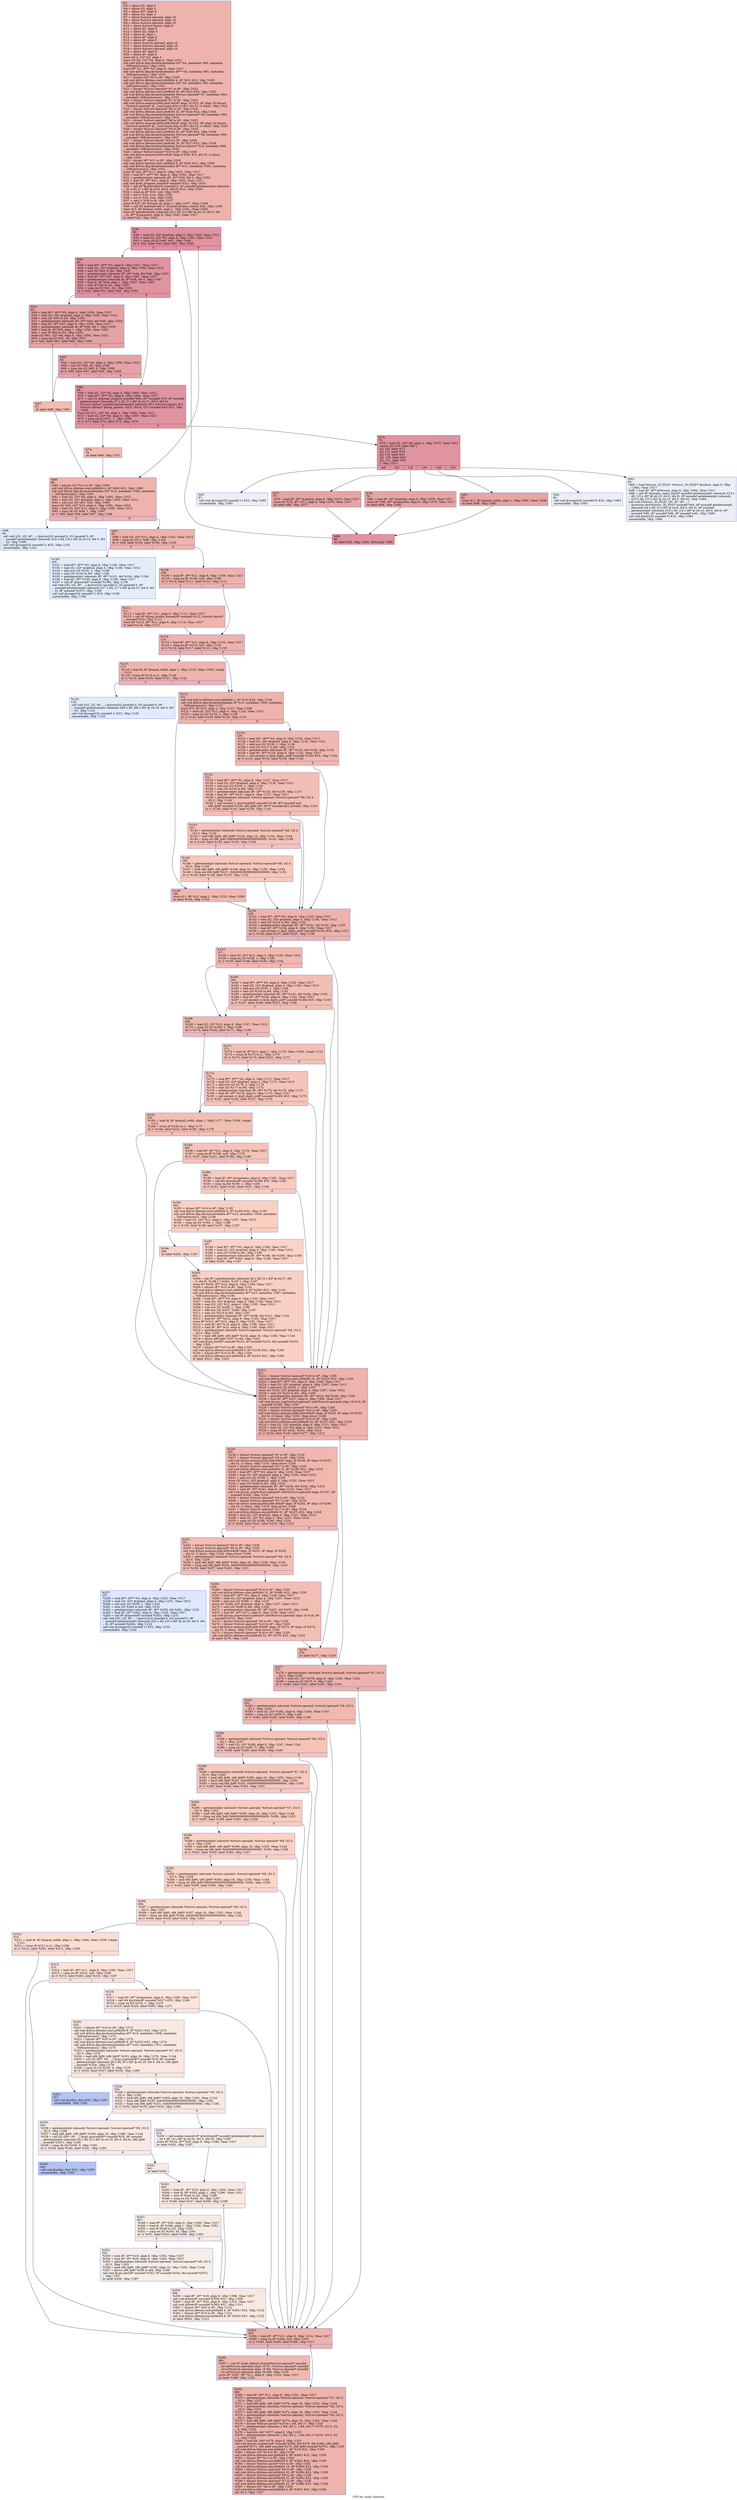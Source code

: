 digraph "CFG for 'main' function" {
	label="CFG for 'main' function";

	Node0xb36c90 [shape=record,color="#3d50c3ff", style=filled, fillcolor="#d6524470",label="{%2:\l  %3 = alloca i32, align 4\l  %4 = alloca i32, align 4\l  %5 = alloca i8**, align 8\l  %6 = alloca i32, align 4\l  %7 = alloca %struct.operand, align 16\l  %8 = alloca %struct.operand, align 16\l  %9 = alloca %struct.operand, align 16\l  %10 = alloca %struct.layout, align 8\l  %11 = alloca i8*, align 8\l  %12 = alloca i32, align 4\l  %13 = alloca i8, align 1\l  %14 = alloca i8*, align 8\l  %15 = alloca i8*, align 8\l  %16 = alloca %struct.operand, align 16\l  %17 = alloca %struct.operand, align 16\l  %18 = alloca %struct.operand, align 16\l  %19 = alloca i8*, align 8\l  %20 = alloca i8*, align 8\l  store i32 0, i32* %3, align 4\l  store i32 %0, i32* %4, align 4, !tbaa !1012\l  call void @llvm.dbg.declare(metadata i32* %4, metadata !990, metadata\l... !DIExpression()), !dbg !1016\l  store i8** %1, i8*** %5, align 8, !tbaa !1017\l  call void @llvm.dbg.declare(metadata i8*** %5, metadata !991, metadata\l... !DIExpression()), !dbg !1019\l  %21 = bitcast i32* %6 to i8*, !dbg !1020\l  call void @llvm.lifetime.start.p0i8(i64 4, i8* %21) #22, !dbg !1020\l  call void @llvm.dbg.declare(metadata i32* %6, metadata !992, metadata\l... !DIExpression()), !dbg !1021\l  %22 = bitcast %struct.operand* %7 to i8*, !dbg !1022\l  call void @llvm.lifetime.start.p0i8(i64 32, i8* %22) #22, !dbg !1022\l  call void @llvm.dbg.declare(metadata %struct.operand* %7, metadata !993,\l... metadata !DIExpression()), !dbg !1023\l  %23 = bitcast %struct.operand* %7 to i8*, !dbg !1023\l  call void @llvm.memcpy.p0i8.p0i8.i64(i8* align 16 %23, i8* align 16 bitcast\l... (%struct.operand* @__const.main.first to i8*), i64 32, i1 false), !dbg !1023\l  %24 = bitcast %struct.operand* %8 to i8*, !dbg !1024\l  call void @llvm.lifetime.start.p0i8(i64 32, i8* %24) #22, !dbg !1024\l  call void @llvm.dbg.declare(metadata %struct.operand* %8, metadata !994,\l... metadata !DIExpression()), !dbg !1025\l  %25 = bitcast %struct.operand* %8 to i8*, !dbg !1025\l  call void @llvm.memcpy.p0i8.p0i8.i64(i8* align 16 %25, i8* align 16 bitcast\l... (%struct.operand* @__const.main.step to i8*), i64 32, i1 false), !dbg !1025\l  %26 = bitcast %struct.operand* %9 to i8*, !dbg !1026\l  call void @llvm.lifetime.start.p0i8(i64 32, i8* %26) #22, !dbg !1026\l  call void @llvm.dbg.declare(metadata %struct.operand* %9, metadata !995,\l... metadata !DIExpression()), !dbg !1027\l  %27 = bitcast %struct.layout* %10 to i8*, !dbg !1028\l  call void @llvm.lifetime.start.p0i8(i64 16, i8* %27) #22, !dbg !1028\l  call void @llvm.dbg.declare(metadata %struct.layout* %10, metadata !996,\l... metadata !DIExpression()), !dbg !1029\l  %28 = bitcast %struct.layout* %10 to i8*, !dbg !1029\l  call void @llvm.memset.p0i8.i64(i8* align 8 %28, i8 0, i64 16, i1 false),\l... !dbg !1029\l  %29 = bitcast i8** %11 to i8*, !dbg !1030\l  call void @llvm.lifetime.start.p0i8(i64 8, i8* %29) #22, !dbg !1030\l  call void @llvm.dbg.declare(metadata i8** %11, metadata !1001, metadata\l... !DIExpression()), !dbg !1031\l  store i8* null, i8** %11, align 8, !dbg !1031, !tbaa !1017\l  %30 = load i8**, i8*** %5, align 8, !dbg !1032, !tbaa !1017\l  %31 = getelementptr inbounds i8*, i8** %30, i64 0, !dbg !1032\l  %32 = load i8*, i8** %31, align 8, !dbg !1032, !tbaa !1017\l  call void @set_program_name(i8* noundef %32), !dbg !1033\l  %33 = call i8* @setlocale(i32 noundef 6, i8* noundef getelementptr inbounds\l... ([1 x i8], [1 x i8]* @.str.9, i64 0, i64 0)) #22, !dbg !1034\l  %34 = icmp ne i8* %33, null, !dbg !1035\l  %35 = xor i1 %34, true, !dbg !1035\l  %36 = xor i1 %35, true, !dbg !1036\l  %37 = zext i1 %36 to i8, !dbg !1037\l  store i8 %37, i8* @locale_ok, align 1, !dbg !1037, !tbaa !1038\l  %38 = call i32 @atexit(void ()* noundef @close_stdout) #22, !dbg !1040\l  store i8 0, i8* @equal_width, align 1, !dbg !1041, !tbaa !1038\l  store i8* getelementptr inbounds ([2 x i8], [2 x i8]* @.str.10, i64 0, i64\l... 0), i8** @separator, align 8, !dbg !1042, !tbaa !1017\l  br label %39, !dbg !1043\l}"];
	Node0xb36c90 -> Node0xb36f40;
	Node0xb36f40 [shape=record,color="#b70d28ff", style=filled, fillcolor="#b70d2870",label="{%39:\l39:                                               \l  %40 = load i32, i32* @optind, align 4, !dbg !1044, !tbaa !1012\l  %41 = load i32, i32* %4, align 4, !dbg !1045, !tbaa !1012\l  %42 = icmp slt i32 %40, %41, !dbg !1046\l  br i1 %42, label %43, label %89, !dbg !1043\l|{<s0>T|<s1>F}}"];
	Node0xb36f40:s0 -> Node0xb36f90;
	Node0xb36f40:s1 -> Node0xb373f0;
	Node0xb36f90 [shape=record,color="#b70d28ff", style=filled, fillcolor="#b70d2870",label="{%43:\l43:                                               \l  %44 = load i8**, i8*** %5, align 8, !dbg !1047, !tbaa !1017\l  %45 = load i32, i32* @optind, align 4, !dbg !1050, !tbaa !1012\l  %46 = sext i32 %45 to i64, !dbg !1047\l  %47 = getelementptr inbounds i8*, i8** %44, i64 %46, !dbg !1047\l  %48 = load i8*, i8** %47, align 8, !dbg !1047, !tbaa !1017\l  %49 = getelementptr inbounds i8, i8* %48, i64 0, !dbg !1047\l  %50 = load i8, i8* %49, align 1, !dbg !1047, !tbaa !1051\l  %51 = sext i8 %50 to i32, !dbg !1047\l  %52 = icmp eq i32 %51, 45, !dbg !1052\l  br i1 %52, label %53, label %68, !dbg !1053\l|{<s0>T|<s1>F}}"];
	Node0xb36f90:s0 -> Node0xb36fe0;
	Node0xb36f90:s1 -> Node0xb370d0;
	Node0xb36fe0 [shape=record,color="#3d50c3ff", style=filled, fillcolor="#c32e3170",label="{%53:\l53:                                               \l  %54 = load i8**, i8*** %5, align 8, !dbg !1054, !tbaa !1017\l  %55 = load i32, i32* @optind, align 4, !dbg !1055, !tbaa !1012\l  %56 = sext i32 %55 to i64, !dbg !1054\l  %57 = getelementptr inbounds i8*, i8** %54, i64 %56, !dbg !1054\l  %58 = load i8*, i8** %57, align 8, !dbg !1054, !tbaa !1017\l  %59 = getelementptr inbounds i8, i8* %58, i64 1, !dbg !1054\l  %60 = load i8, i8* %59, align 1, !dbg !1054, !tbaa !1051\l  %61 = sext i8 %60 to i32, !dbg !1054\l  store i32 %61, i32* %6, align 4, !dbg !1056, !tbaa !1012\l  %62 = icmp eq i32 %61, 46, !dbg !1057\l  br i1 %62, label %67, label %63, !dbg !1058\l|{<s0>T|<s1>F}}"];
	Node0xb36fe0:s0 -> Node0xb37080;
	Node0xb36fe0:s1 -> Node0xb37030;
	Node0xb37030 [shape=record,color="#3d50c3ff", style=filled, fillcolor="#c32e3170",label="{%63:\l63:                                               \l  %64 = load i32, i32* %6, align 4, !dbg !1059, !tbaa !1012\l  %65 = sub i32 %64, 48, !dbg !1059\l  %66 = icmp ule i32 %65, 9, !dbg !1059\l  br i1 %66, label %67, label %68, !dbg !1060\l|{<s0>T|<s1>F}}"];
	Node0xb37030:s0 -> Node0xb37080;
	Node0xb37030:s1 -> Node0xb370d0;
	Node0xb37080 [shape=record,color="#3d50c3ff", style=filled, fillcolor="#e1675170",label="{%67:\l67:                                               \l  br label %89, !dbg !1061\l}"];
	Node0xb37080 -> Node0xb373f0;
	Node0xb370d0 [shape=record,color="#b70d28ff", style=filled, fillcolor="#b70d2870",label="{%68:\l68:                                               \l  %69 = load i32, i32* %4, align 4, !dbg !1063, !tbaa !1012\l  %70 = load i8**, i8*** %5, align 8, !dbg !1064, !tbaa !1017\l  %71 = call i32 @getopt_long(i32 noundef %69, i8** noundef %70, i8* noundef\l... getelementptr inbounds ([7 x i8], [7 x i8]* @.str.11, i64 0, i64 0),\l... %struct.option* noundef getelementptr inbounds ([6 x %struct.option], [6 x\l... %struct.option]* @long_options, i64 0, i64 0), i32* noundef null) #22, !dbg\l... !1065\l  store i32 %71, i32* %6, align 4, !dbg !1066, !tbaa !1012\l  %72 = load i32, i32* %6, align 4, !dbg !1067, !tbaa !1012\l  %73 = icmp eq i32 %72, -1, !dbg !1069\l  br i1 %73, label %74, label %75, !dbg !1070\l|{<s0>T|<s1>F}}"];
	Node0xb370d0:s0 -> Node0xb37120;
	Node0xb370d0:s1 -> Node0xb37170;
	Node0xb37120 [shape=record,color="#3d50c3ff", style=filled, fillcolor="#e1675170",label="{%74:\l74:                                               \l  br label %89, !dbg !1071\l}"];
	Node0xb37120 -> Node0xb373f0;
	Node0xb37170 [shape=record,color="#b70d28ff", style=filled, fillcolor="#b70d2870",label="{%75:\l75:                                               \l  %76 = load i32, i32* %6, align 4, !dbg !1072, !tbaa !1012\l  switch i32 %76, label %87 [\l    i32 102, label %77\l    i32 115, label %79\l    i32 119, label %81\l    i32 -130, label %82\l    i32 -131, label %83\l  ], !dbg !1073\l|{<s0>def|<s1>102|<s2>115|<s3>119|<s4>-130|<s5>-131}}"];
	Node0xb37170:s0 -> Node0xb37350;
	Node0xb37170:s1 -> Node0xb371c0;
	Node0xb37170:s2 -> Node0xb37210;
	Node0xb37170:s3 -> Node0xb37260;
	Node0xb37170:s4 -> Node0xb372b0;
	Node0xb37170:s5 -> Node0xb37300;
	Node0xb371c0 [shape=record,color="#3d50c3ff", style=filled, fillcolor="#c5333470",label="{%77:\l77:                                               \l  %78 = load i8*, i8** @optarg, align 8, !dbg !1074, !tbaa !1017\l  store i8* %78, i8** %11, align 8, !dbg !1076, !tbaa !1017\l  br label %88, !dbg !1077\l}"];
	Node0xb371c0 -> Node0xb373a0;
	Node0xb37210 [shape=record,color="#3d50c3ff", style=filled, fillcolor="#c5333470",label="{%79:\l79:                                               \l  %80 = load i8*, i8** @optarg, align 8, !dbg !1078, !tbaa !1017\l  store i8* %80, i8** @separator, align 8, !dbg !1079, !tbaa !1017\l  br label %88, !dbg !1080\l}"];
	Node0xb37210 -> Node0xb373a0;
	Node0xb37260 [shape=record,color="#3d50c3ff", style=filled, fillcolor="#c5333470",label="{%81:\l81:                                               \l  store i8 1, i8* @equal_width, align 1, !dbg !1081, !tbaa !1038\l  br label %88, !dbg !1082\l}"];
	Node0xb37260 -> Node0xb373a0;
	Node0xb372b0 [shape=record,color="#3d50c3ff", style=filled, fillcolor="#d1dae970",label="{%82:\l82:                                               \l  call void @usage(i32 noundef 0) #23, !dbg !1083\l  unreachable, !dbg !1083\l}"];
	Node0xb37300 [shape=record,color="#3d50c3ff", style=filled, fillcolor="#d1dae970",label="{%83:\l83:                                               \l  %84 = load %struct._IO_FILE*, %struct._IO_FILE** @stdout, align 8, !dbg\l... !1084, !tbaa !1017\l  %85 = load i8*, i8** @Version, align 8, !dbg !1084, !tbaa !1017\l  %86 = call i8* @proper_name_lite(i8* noundef getelementptr inbounds ([15 x\l... i8], [15 x i8]* @.str.13, i64 0, i64 0), i8* noundef getelementptr inbounds\l... ([15 x i8], [15 x i8]* @.str.13, i64 0, i64 0)), !dbg !1084\l  call void (%struct._IO_FILE*, i8*, i8*, i8*, ...)\l... @version_etc(%struct._IO_FILE* noundef %84, i8* noundef getelementptr\l... inbounds ([4 x i8], [4 x i8]* @.str.8, i64 0, i64 0), i8* noundef\l... getelementptr inbounds ([14 x i8], [14 x i8]* @.str.12, i64 0, i64 0), i8*\l... noundef %85, i8* noundef %86, i8* noundef null), !dbg !1084\l  call void @exit(i32 noundef 0) #24, !dbg !1084\l  unreachable, !dbg !1084\l}"];
	Node0xb37350 [shape=record,color="#3d50c3ff", style=filled, fillcolor="#d1dae970",label="{%87:\l87:                                               \l  call void @usage(i32 noundef 1) #23, !dbg !1085\l  unreachable, !dbg !1085\l}"];
	Node0xb373a0 [shape=record,color="#b70d28ff", style=filled, fillcolor="#b70d2870",label="{%88:\l88:                                               \l  br label %39, !dbg !1043, !llvm.loop !1086\l}"];
	Node0xb373a0 -> Node0xb36f40;
	Node0xb373f0 [shape=record,color="#3d50c3ff", style=filled, fillcolor="#d6524470",label="{%89:\l89:                                               \l  %90 = bitcast i32* %12 to i8*, !dbg !1090\l  call void @llvm.lifetime.start.p0i8(i64 4, i8* %90) #22, !dbg !1090\l  call void @llvm.dbg.declare(metadata i32* %12, metadata !1002, metadata\l... !DIExpression()), !dbg !1091\l  %91 = load i32, i32* %4, align 4, !dbg !1092, !tbaa !1012\l  %92 = load i32, i32* @optind, align 4, !dbg !1093, !tbaa !1012\l  %93 = sub nsw i32 %91, %92, !dbg !1094\l  store i32 %93, i32* %12, align 4, !dbg !1091, !tbaa !1012\l  %94 = load i32, i32* %12, align 4, !dbg !1095, !tbaa !1012\l  %95 = icmp slt i32 %94, 1, !dbg !1097\l  br i1 %95, label %96, label %97, !dbg !1098\l|{<s0>T|<s1>F}}"];
	Node0xb373f0:s0 -> Node0xb37440;
	Node0xb373f0:s1 -> Node0xb37490;
	Node0xb37440 [shape=record,color="#3d50c3ff", style=filled, fillcolor="#c1d4f470",label="{%96:\l96:                                               \l  call void (i32, i32, i8*, ...) @error(i32 noundef 0, i32 noundef 0, i8*\l... noundef getelementptr inbounds ([16 x i8], [16 x i8]* @.str.14, i64 0, i64\l... 0)), !dbg !1099\l  call void @usage(i32 noundef 1) #23, !dbg !1101\l  unreachable, !dbg !1101\l}"];
	Node0xb37490 [shape=record,color="#3d50c3ff", style=filled, fillcolor="#d6524470",label="{%97:\l97:                                               \l  %98 = load i32, i32* %12, align 4, !dbg !1102, !tbaa !1012\l  %99 = icmp slt i32 3, %98, !dbg !1104\l  br i1 %99, label %100, label %108, !dbg !1105\l|{<s0>T|<s1>F}}"];
	Node0xb37490:s0 -> Node0xb374e0;
	Node0xb37490:s1 -> Node0xb37530;
	Node0xb374e0 [shape=record,color="#3d50c3ff", style=filled, fillcolor="#c1d4f470",label="{%100:\l100:                                              \l  %101 = load i8**, i8*** %5, align 8, !dbg !1106, !tbaa !1017\l  %102 = load i32, i32* @optind, align 4, !dbg !1106, !tbaa !1012\l  %103 = add nsw i32 %102, 3, !dbg !1106\l  %104 = sext i32 %103 to i64, !dbg !1106\l  %105 = getelementptr inbounds i8*, i8** %101, i64 %104, !dbg !1106\l  %106 = load i8*, i8** %105, align 8, !dbg !1106, !tbaa !1017\l  %107 = call i8* @quote(i8* noundef %106), !dbg !1106\l  call void (i32, i32, i8*, ...) @error(i32 noundef 0, i32 noundef 0, i8*\l... noundef getelementptr inbounds ([17 x i8], [17 x i8]* @.str.15, i64 0, i64\l... 0), i8* noundef %107), !dbg !1106\l  call void @usage(i32 noundef 1) #23, !dbg !1108\l  unreachable, !dbg !1108\l}"];
	Node0xb37530 [shape=record,color="#3d50c3ff", style=filled, fillcolor="#d6524470",label="{%108:\l108:                                              \l  %109 = load i8*, i8** %11, align 8, !dbg !1109, !tbaa !1017\l  %110 = icmp ne i8* %109, null, !dbg !1109\l  br i1 %110, label %111, label %114, !dbg !1111\l|{<s0>T|<s1>F}}"];
	Node0xb37530:s0 -> Node0xb37580;
	Node0xb37530:s1 -> Node0xb375d0;
	Node0xb37580 [shape=record,color="#3d50c3ff", style=filled, fillcolor="#d8564670",label="{%111:\l111:                                              \l  %112 = load i8*, i8** %11, align 8, !dbg !1112, !tbaa !1017\l  %113 = call i8* @long_double_format(i8* noundef %112, %struct.layout*\l... noundef %10), !dbg !1113\l  store i8* %113, i8** %11, align 8, !dbg !1114, !tbaa !1017\l  br label %114, !dbg !1115\l}"];
	Node0xb37580 -> Node0xb375d0;
	Node0xb375d0 [shape=record,color="#3d50c3ff", style=filled, fillcolor="#d6524470",label="{%114:\l114:                                              \l  %115 = load i8*, i8** %11, align 8, !dbg !1116, !tbaa !1017\l  %116 = icmp ne i8* %115, null, !dbg !1118\l  br i1 %116, label %117, label %121, !dbg !1119\l|{<s0>T|<s1>F}}"];
	Node0xb375d0:s0 -> Node0xb37620;
	Node0xb375d0:s1 -> Node0xb376c0;
	Node0xb37620 [shape=record,color="#3d50c3ff", style=filled, fillcolor="#d8564670",label="{%117:\l117:                                              \l  %118 = load i8, i8* @equal_width, align 1, !dbg !1120, !tbaa !1038, !range\l... !1121\l  %119 = trunc i8 %118 to i1, !dbg !1120\l  br i1 %119, label %120, label %121, !dbg !1122\l|{<s0>T|<s1>F}}"];
	Node0xb37620:s0 -> Node0xb37670;
	Node0xb37620:s1 -> Node0xb376c0;
	Node0xb37670 [shape=record,color="#3d50c3ff", style=filled, fillcolor="#bbd1f870",label="{%120:\l120:                                              \l  call void (i32, i32, i8*, ...) @error(i32 noundef 0, i32 noundef 0, i8*\l... noundef getelementptr inbounds ([69 x i8], [69 x i8]* @.str.16, i64 0, i64\l... 0)), !dbg !1123\l  call void @usage(i32 noundef 1) #23, !dbg !1125\l  unreachable, !dbg !1125\l}"];
	Node0xb376c0 [shape=record,color="#3d50c3ff", style=filled, fillcolor="#d6524470",label="{%121:\l121:                                              \l  call void @llvm.lifetime.start.p0i8(i64 1, i8* %13) #22, !dbg !1126\l  call void @llvm.dbg.declare(metadata i8* %13, metadata !1003, metadata\l... !DIExpression()), !dbg !1127\l  store i8 0, i8* %13, align 1, !dbg !1127, !tbaa !1038\l  %122 = load i32, i32* %12, align 4, !dbg !1128, !tbaa !1012\l  %123 = icmp ne i32 %122, 3, !dbg !1130\l  br i1 %123, label %149, label %124, !dbg !1131\l|{<s0>T|<s1>F}}"];
	Node0xb376c0:s0 -> Node0xb37850;
	Node0xb376c0:s1 -> Node0xb37710;
	Node0xb37710 [shape=record,color="#3d50c3ff", style=filled, fillcolor="#dc5d4a70",label="{%124:\l124:                                              \l  %125 = load i8**, i8*** %5, align 8, !dbg !1132, !tbaa !1017\l  %126 = load i32, i32* @optind, align 4, !dbg !1133, !tbaa !1012\l  %127 = add nsw i32 %126, 1, !dbg !1134\l  %128 = sext i32 %127 to i64, !dbg !1132\l  %129 = getelementptr inbounds i8*, i8** %125, i64 %128, !dbg !1132\l  %130 = load i8*, i8** %129, align 8, !dbg !1132, !tbaa !1017\l  %131 = call zeroext i1 @all_digits_p(i8* noundef %130) #25, !dbg !1135\l  br i1 %131, label %132, label %150, !dbg !1136\l|{<s0>T|<s1>F}}"];
	Node0xb37710:s0 -> Node0xb37760;
	Node0xb37710:s1 -> Node0xb378a0;
	Node0xb37760 [shape=record,color="#3d50c3ff", style=filled, fillcolor="#e36c5570",label="{%132:\l132:                                              \l  %133 = load i8**, i8*** %5, align 8, !dbg !1137, !tbaa !1017\l  %134 = load i32, i32* @optind, align 4, !dbg !1138, !tbaa !1012\l  %135 = add nsw i32 %134, 1, !dbg !1139\l  %136 = sext i32 %135 to i64, !dbg !1137\l  %137 = getelementptr inbounds i8*, i8** %133, i64 %136, !dbg !1137\l  %138 = load i8*, i8** %137, align 8, !dbg !1137, !tbaa !1017\l  %139 = getelementptr inbounds %struct.operand, %struct.operand* %8, i32 0,\l... i32 0, !dbg !1140\l  %140 = call zeroext i1 @xstrtold(i8* noundef %138, i8** noundef null,\l... x86_fp80* noundef %139, x86_fp80 (i8*, i8**)* noundef @cl_strtold), !dbg !1141\l  br i1 %140, label %141, label %150, !dbg !1142\l|{<s0>T|<s1>F}}"];
	Node0xb37760:s0 -> Node0xb377b0;
	Node0xb37760:s1 -> Node0xb378a0;
	Node0xb377b0 [shape=record,color="#3d50c3ff", style=filled, fillcolor="#e8765c70",label="{%141:\l141:                                              \l  %142 = getelementptr inbounds %struct.operand, %struct.operand* %8, i32 0,\l... i32 0, !dbg !1143\l  %143 = load x86_fp80, x86_fp80* %142, align 16, !dbg !1143, !tbaa !1144\l  %144 = fcmp olt x86_fp80 0xK00000000000000000000, %143, !dbg !1148\l  br i1 %144, label %145, label %150, !dbg !1149\l|{<s0>T|<s1>F}}"];
	Node0xb377b0:s0 -> Node0xb37800;
	Node0xb377b0:s1 -> Node0xb378a0;
	Node0xb37800 [shape=record,color="#3d50c3ff", style=filled, fillcolor="#ed836670",label="{%145:\l145:                                              \l  %146 = getelementptr inbounds %struct.operand, %struct.operand* %8, i32 0,\l... i32 0, !dbg !1150\l  %147 = load x86_fp80, x86_fp80* %146, align 16, !dbg !1150, !tbaa !1144\l  %148 = fcmp ole x86_fp80 %147, 0xK4006C800000000000000, !dbg !1151\l  br i1 %148, label %149, label %150, !dbg !1152\l|{<s0>T|<s1>F}}"];
	Node0xb37800:s0 -> Node0xb37850;
	Node0xb37800:s1 -> Node0xb378a0;
	Node0xb37850 [shape=record,color="#3d50c3ff", style=filled, fillcolor="#dc5d4a70",label="{%149:\l149:                                              \l  store i8 1, i8* %13, align 1, !dbg !1153, !tbaa !1038\l  br label %150, !dbg !1154\l}"];
	Node0xb37850 -> Node0xb378a0;
	Node0xb378a0 [shape=record,color="#3d50c3ff", style=filled, fillcolor="#d6524470",label="{%150:\l150:                                              \l  %151 = load i8**, i8*** %5, align 8, !dbg !1155, !tbaa !1017\l  %152 = load i32, i32* @optind, align 4, !dbg !1156, !tbaa !1012\l  %153 = sext i32 %152 to i64, !dbg !1155\l  %154 = getelementptr inbounds i8*, i8** %151, i64 %153, !dbg !1155\l  %155 = load i8*, i8** %154, align 8, !dbg !1155, !tbaa !1017\l  %156 = call zeroext i1 @all_digits_p(i8* noundef %155) #25, !dbg !1157\l  br i1 %156, label %157, label %221, !dbg !1158\l|{<s0>T|<s1>F}}"];
	Node0xb378a0:s0 -> Node0xb378f0;
	Node0xb378a0:s1 -> Node0xb37cb0;
	Node0xb378f0 [shape=record,color="#3d50c3ff", style=filled, fillcolor="#dc5d4a70",label="{%157:\l157:                                              \l  %158 = load i32, i32* %12, align 4, !dbg !1159, !tbaa !1012\l  %159 = icmp eq i32 %158, 1, !dbg !1160\l  br i1 %159, label %168, label %160, !dbg !1161\l|{<s0>T|<s1>F}}"];
	Node0xb378f0:s0 -> Node0xb37990;
	Node0xb378f0:s1 -> Node0xb37940;
	Node0xb37940 [shape=record,color="#3d50c3ff", style=filled, fillcolor="#e36c5570",label="{%160:\l160:                                              \l  %161 = load i8**, i8*** %5, align 8, !dbg !1162, !tbaa !1017\l  %162 = load i32, i32* @optind, align 4, !dbg !1163, !tbaa !1012\l  %163 = add nsw i32 %162, 1, !dbg !1164\l  %164 = sext i32 %163 to i64, !dbg !1162\l  %165 = getelementptr inbounds i8*, i8** %161, i64 %164, !dbg !1162\l  %166 = load i8*, i8** %165, align 8, !dbg !1162, !tbaa !1017\l  %167 = call zeroext i1 @all_digits_p(i8* noundef %166) #25, !dbg !1165\l  br i1 %167, label %168, label %221, !dbg !1166\l|{<s0>T|<s1>F}}"];
	Node0xb37940:s0 -> Node0xb37990;
	Node0xb37940:s1 -> Node0xb37cb0;
	Node0xb37990 [shape=record,color="#3d50c3ff", style=filled, fillcolor="#de614d70",label="{%168:\l168:                                              \l  %169 = load i32, i32* %12, align 4, !dbg !1167, !tbaa !1012\l  %170 = icmp slt i32 %169, 3, !dbg !1168\l  br i1 %170, label %182, label %171, !dbg !1169\l|{<s0>T|<s1>F}}"];
	Node0xb37990:s0 -> Node0xb37a80;
	Node0xb37990:s1 -> Node0xb379e0;
	Node0xb379e0 [shape=record,color="#3d50c3ff", style=filled, fillcolor="#e5705870",label="{%171:\l171:                                              \l  %172 = load i8, i8* %13, align 1, !dbg !1170, !tbaa !1038, !range !1121\l  %173 = trunc i8 %172 to i1, !dbg !1170\l  br i1 %173, label %174, label %221, !dbg !1171\l|{<s0>T|<s1>F}}"];
	Node0xb379e0:s0 -> Node0xb37a30;
	Node0xb379e0:s1 -> Node0xb37cb0;
	Node0xb37a30 [shape=record,color="#3d50c3ff", style=filled, fillcolor="#e97a5f70",label="{%174:\l174:                                              \l  %175 = load i8**, i8*** %5, align 8, !dbg !1172, !tbaa !1017\l  %176 = load i32, i32* @optind, align 4, !dbg !1173, !tbaa !1012\l  %177 = add nsw i32 %176, 2, !dbg !1174\l  %178 = sext i32 %177 to i64, !dbg !1172\l  %179 = getelementptr inbounds i8*, i8** %175, i64 %178, !dbg !1172\l  %180 = load i8*, i8** %179, align 8, !dbg !1172, !tbaa !1017\l  %181 = call zeroext i1 @all_digits_p(i8* noundef %180) #25, !dbg !1175\l  br i1 %181, label %182, label %221, !dbg !1176\l|{<s0>T|<s1>F}}"];
	Node0xb37a30:s0 -> Node0xb37a80;
	Node0xb37a30:s1 -> Node0xb37cb0;
	Node0xb37a80 [shape=record,color="#3d50c3ff", style=filled, fillcolor="#e36c5570",label="{%182:\l182:                                              \l  %183 = load i8, i8* @equal_width, align 1, !dbg !1177, !tbaa !1038, !range\l... !1121\l  %184 = trunc i8 %183 to i1, !dbg !1177\l  br i1 %184, label %221, label %185, !dbg !1178\l|{<s0>T|<s1>F}}"];
	Node0xb37a80:s0 -> Node0xb37cb0;
	Node0xb37a80:s1 -> Node0xb37ad0;
	Node0xb37ad0 [shape=record,color="#3d50c3ff", style=filled, fillcolor="#e8765c70",label="{%185:\l185:                                              \l  %186 = load i8*, i8** %11, align 8, !dbg !1179, !tbaa !1017\l  %187 = icmp ne i8* %186, null, !dbg !1179\l  br i1 %187, label %221, label %188, !dbg !1180\l|{<s0>T|<s1>F}}"];
	Node0xb37ad0:s0 -> Node0xb37cb0;
	Node0xb37ad0:s1 -> Node0xb37b20;
	Node0xb37b20 [shape=record,color="#3d50c3ff", style=filled, fillcolor="#ef886b70",label="{%188:\l188:                                              \l  %189 = load i8*, i8** @separator, align 8, !dbg !1181, !tbaa !1017\l  %190 = call i64 @strlen(i8* noundef %189) #25, !dbg !1182\l  %191 = icmp eq i64 %190, 1, !dbg !1183\l  br i1 %191, label %192, label %221, !dbg !1184\l|{<s0>T|<s1>F}}"];
	Node0xb37b20:s0 -> Node0xb37b70;
	Node0xb37b20:s1 -> Node0xb37cb0;
	Node0xb37b70 [shape=record,color="#3d50c3ff", style=filled, fillcolor="#f3947570",label="{%192:\l192:                                              \l  %193 = bitcast i8** %14 to i8*, !dbg !1185\l  call void @llvm.lifetime.start.p0i8(i64 8, i8* %193) #22, !dbg !1185\l  call void @llvm.dbg.declare(metadata i8** %14, metadata !1004, metadata\l... !DIExpression()), !dbg !1186\l  %194 = load i32, i32* %12, align 4, !dbg !1187, !tbaa !1012\l  %195 = icmp eq i32 %194, 1, !dbg !1188\l  br i1 %195, label %196, label %197, !dbg !1187\l|{<s0>T|<s1>F}}"];
	Node0xb37b70:s0 -> Node0xb37bc0;
	Node0xb37b70:s1 -> Node0xb37c10;
	Node0xb37bc0 [shape=record,color="#3d50c3ff", style=filled, fillcolor="#f59c7d70",label="{%196:\l196:                                              \l  br label %203, !dbg !1187\l}"];
	Node0xb37bc0 -> Node0xb37c60;
	Node0xb37c10 [shape=record,color="#3d50c3ff", style=filled, fillcolor="#f59c7d70",label="{%197:\l197:                                              \l  %198 = load i8**, i8*** %5, align 8, !dbg !1189, !tbaa !1017\l  %199 = load i32, i32* @optind, align 4, !dbg !1190, !tbaa !1012\l  %200 = sext i32 %199 to i64, !dbg !1189\l  %201 = getelementptr inbounds i8*, i8** %198, i64 %200, !dbg !1189\l  %202 = load i8*, i8** %201, align 8, !dbg !1189, !tbaa !1017\l  br label %203, !dbg !1187\l}"];
	Node0xb37c10 -> Node0xb37c60;
	Node0xb37c60 [shape=record,color="#3d50c3ff", style=filled, fillcolor="#f3947570",label="{%203:\l203:                                              \l  %204 = phi i8* [ getelementptr inbounds ([2 x i8], [2 x i8]* @.str.17, i64\l... 0, i64 0), %196 ], [ %202, %197 ], !dbg !1187\l  store i8* %204, i8** %14, align 8, !dbg !1186, !tbaa !1017\l  %205 = bitcast i8** %15 to i8*, !dbg !1191\l  call void @llvm.lifetime.start.p0i8(i64 8, i8* %205) #22, !dbg !1191\l  call void @llvm.dbg.declare(metadata i8** %15, metadata !1007, metadata\l... !DIExpression()), !dbg !1192\l  %206 = load i8**, i8*** %5, align 8, !dbg !1193, !tbaa !1017\l  %207 = load i32, i32* @optind, align 4, !dbg !1194, !tbaa !1012\l  %208 = load i32, i32* %12, align 4, !dbg !1195, !tbaa !1012\l  %209 = sub nsw i32 %208, 1, !dbg !1196\l  %210 = add nsw i32 %207, %209, !dbg !1197\l  %211 = sext i32 %210 to i64, !dbg !1193\l  %212 = getelementptr inbounds i8*, i8** %206, i64 %211, !dbg !1193\l  %213 = load i8*, i8** %212, align 8, !dbg !1193, !tbaa !1017\l  store i8* %213, i8** %15, align 8, !dbg !1192, !tbaa !1017\l  %214 = load i8*, i8** %14, align 8, !dbg !1198, !tbaa !1017\l  %215 = load i8*, i8** %15, align 8, !dbg !1199, !tbaa !1017\l  %216 = getelementptr inbounds %struct.operand, %struct.operand* %8, i32 0,\l... i32 0, !dbg !1200\l  %217 = load x86_fp80, x86_fp80* %216, align 16, !dbg !1200, !tbaa !1144\l  %218 = fptoui x86_fp80 %217 to i64, !dbg !1201\l  call void @seq_fast(i8* noundef %214, i8* noundef %215, i64 noundef %218),\l... !dbg !1202\l  %219 = bitcast i8** %15 to i8*, !dbg !1203\l  call void @llvm.lifetime.end.p0i8(i64 8, i8* %219) #22, !dbg !1203\l  %220 = bitcast i8** %14 to i8*, !dbg !1203\l  call void @llvm.lifetime.end.p0i8(i64 8, i8* %220) #22, !dbg !1203\l  br label %221, !dbg !1204\l}"];
	Node0xb37c60 -> Node0xb37cb0;
	Node0xb37cb0 [shape=record,color="#3d50c3ff", style=filled, fillcolor="#d6524470",label="{%221:\l221:                                              \l  %222 = bitcast %struct.operand* %16 to i8*, !dbg !1205\l  call void @llvm.lifetime.start.p0i8(i64 32, i8* %222) #22, !dbg !1205\l  %223 = load i8**, i8*** %5, align 8, !dbg !1206, !tbaa !1017\l  %224 = load i32, i32* @optind, align 4, !dbg !1207, !tbaa !1012\l  %225 = add nsw i32 %224, 1, !dbg !1207\l  store i32 %225, i32* @optind, align 4, !dbg !1207, !tbaa !1012\l  %226 = sext i32 %224 to i64, !dbg !1206\l  %227 = getelementptr inbounds i8*, i8** %223, i64 %226, !dbg !1206\l  %228 = load i8*, i8** %227, align 8, !dbg !1206, !tbaa !1017\l  call void @scan_arg(%struct.operand* sret(%struct.operand) align 16 %16, i8*\l... noundef %228), !dbg !1205\l  %229 = bitcast %struct.operand* %9 to i8*, !dbg !1205\l  %230 = bitcast %struct.operand* %16 to i8*, !dbg !1205\l  call void @llvm.memcpy.p0i8.p0i8.i64(i8* align 16 %229, i8* align 16 %230,\l... i64 32, i1 false), !dbg !1205, !tbaa.struct !1208\l  %231 = bitcast %struct.operand* %16 to i8*, !dbg !1205\l  call void @llvm.lifetime.end.p0i8(i64 32, i8* %231) #22, !dbg !1205\l  %232 = load i32, i32* @optind, align 4, !dbg !1211, !tbaa !1012\l  %233 = load i32, i32* %4, align 4, !dbg !1213, !tbaa !1012\l  %234 = icmp slt i32 %232, %233, !dbg !1214\l  br i1 %234, label %235, label %277, !dbg !1215\l|{<s0>T|<s1>F}}"];
	Node0xb37cb0:s0 -> Node0xb37d00;
	Node0xb37cb0:s1 -> Node0xb37e90;
	Node0xb37d00 [shape=record,color="#3d50c3ff", style=filled, fillcolor="#dc5d4a70",label="{%235:\l235:                                              \l  %236 = bitcast %struct.operand* %7 to i8*, !dbg !1216\l  %237 = bitcast %struct.operand* %9 to i8*, !dbg !1216\l  call void @llvm.memcpy.p0i8.p0i8.i64(i8* align 16 %236, i8* align 16 %237,\l... i64 32, i1 false), !dbg !1216, !tbaa.struct !1208\l  %238 = bitcast %struct.operand* %17 to i8*, !dbg !1218\l  call void @llvm.lifetime.start.p0i8(i64 32, i8* %238) #22, !dbg !1218\l  %239 = load i8**, i8*** %5, align 8, !dbg !1219, !tbaa !1017\l  %240 = load i32, i32* @optind, align 4, !dbg !1220, !tbaa !1012\l  %241 = add nsw i32 %240, 1, !dbg !1220\l  store i32 %241, i32* @optind, align 4, !dbg !1220, !tbaa !1012\l  %242 = sext i32 %240 to i64, !dbg !1219\l  %243 = getelementptr inbounds i8*, i8** %239, i64 %242, !dbg !1219\l  %244 = load i8*, i8** %243, align 8, !dbg !1219, !tbaa !1017\l  call void @scan_arg(%struct.operand* sret(%struct.operand) align 16 %17, i8*\l... noundef %244), !dbg !1218\l  %245 = bitcast %struct.operand* %9 to i8*, !dbg !1218\l  %246 = bitcast %struct.operand* %17 to i8*, !dbg !1218\l  call void @llvm.memcpy.p0i8.p0i8.i64(i8* align 16 %245, i8* align 16 %246,\l... i64 32, i1 false), !dbg !1218, !tbaa.struct !1208\l  %247 = bitcast %struct.operand* %17 to i8*, !dbg !1218\l  call void @llvm.lifetime.end.p0i8(i64 32, i8* %247) #22, !dbg !1218\l  %248 = load i32, i32* @optind, align 4, !dbg !1221, !tbaa !1012\l  %249 = load i32, i32* %4, align 4, !dbg !1223, !tbaa !1012\l  %250 = icmp slt i32 %248, %249, !dbg !1224\l  br i1 %250, label %251, label %276, !dbg !1225\l|{<s0>T|<s1>F}}"];
	Node0xb37d00:s0 -> Node0xb37d50;
	Node0xb37d00:s1 -> Node0xb37e40;
	Node0xb37d50 [shape=record,color="#3d50c3ff", style=filled, fillcolor="#e36c5570",label="{%251:\l251:                                              \l  %252 = bitcast %struct.operand* %8 to i8*, !dbg !1226\l  %253 = bitcast %struct.operand* %9 to i8*, !dbg !1226\l  call void @llvm.memcpy.p0i8.p0i8.i64(i8* align 16 %252, i8* align 16 %253,\l... i64 32, i1 false), !dbg !1226, !tbaa.struct !1208\l  %254 = getelementptr inbounds %struct.operand, %struct.operand* %8, i32 0,\l... i32 0, !dbg !1228\l  %255 = load x86_fp80, x86_fp80* %254, align 16, !dbg !1228, !tbaa !1144\l  %256 = fcmp oeq x86_fp80 %255, 0xK00000000000000000000, !dbg !1230\l  br i1 %256, label %257, label %265, !dbg !1231\l|{<s0>T|<s1>F}}"];
	Node0xb37d50:s0 -> Node0xb37da0;
	Node0xb37d50:s1 -> Node0xb37df0;
	Node0xb37da0 [shape=record,color="#3d50c3ff", style=filled, fillcolor="#b2ccfb70",label="{%257:\l257:                                              \l  %258 = load i8**, i8*** %5, align 8, !dbg !1232, !tbaa !1017\l  %259 = load i32, i32* @optind, align 4, !dbg !1232, !tbaa !1012\l  %260 = sub nsw i32 %259, 1, !dbg !1232\l  %261 = sext i32 %260 to i64, !dbg !1232\l  %262 = getelementptr inbounds i8*, i8** %258, i64 %261, !dbg !1232\l  %263 = load i8*, i8** %262, align 8, !dbg !1232, !tbaa !1017\l  %264 = call i8* @quote(i8* noundef %263), !dbg !1232\l  call void (i32, i32, i8*, ...) @error(i32 noundef 0, i32 noundef 0, i8*\l... noundef getelementptr inbounds ([33 x i8], [33 x i8]* @.str.18, i64 0, i64\l... 0), i8* noundef %264), !dbg !1232\l  call void @usage(i32 noundef 1) #23, !dbg !1234\l  unreachable, !dbg !1234\l}"];
	Node0xb37df0 [shape=record,color="#3d50c3ff", style=filled, fillcolor="#e36c5570",label="{%265:\l265:                                              \l  %266 = bitcast %struct.operand* %18 to i8*, !dbg !1235\l  call void @llvm.lifetime.start.p0i8(i64 32, i8* %266) #22, !dbg !1235\l  %267 = load i8**, i8*** %5, align 8, !dbg !1236, !tbaa !1017\l  %268 = load i32, i32* @optind, align 4, !dbg !1237, !tbaa !1012\l  %269 = add nsw i32 %268, 1, !dbg !1237\l  store i32 %269, i32* @optind, align 4, !dbg !1237, !tbaa !1012\l  %270 = sext i32 %268 to i64, !dbg !1236\l  %271 = getelementptr inbounds i8*, i8** %267, i64 %270, !dbg !1236\l  %272 = load i8*, i8** %271, align 8, !dbg !1236, !tbaa !1017\l  call void @scan_arg(%struct.operand* sret(%struct.operand) align 16 %18, i8*\l... noundef %272), !dbg !1235\l  %273 = bitcast %struct.operand* %9 to i8*, !dbg !1235\l  %274 = bitcast %struct.operand* %18 to i8*, !dbg !1235\l  call void @llvm.memcpy.p0i8.p0i8.i64(i8* align 16 %273, i8* align 16 %274,\l... i64 32, i1 false), !dbg !1235, !tbaa.struct !1208\l  %275 = bitcast %struct.operand* %18 to i8*, !dbg !1235\l  call void @llvm.lifetime.end.p0i8(i64 32, i8* %275) #22, !dbg !1235\l  br label %276, !dbg !1238\l}"];
	Node0xb37df0 -> Node0xb37e40;
	Node0xb37e40 [shape=record,color="#3d50c3ff", style=filled, fillcolor="#dc5d4a70",label="{%276:\l276:                                              \l  br label %277, !dbg !1239\l}"];
	Node0xb37e40 -> Node0xb37e90;
	Node0xb37e90 [shape=record,color="#3d50c3ff", style=filled, fillcolor="#d6524470",label="{%277:\l277:                                              \l  %278 = getelementptr inbounds %struct.operand, %struct.operand* %7, i32 0,\l... i32 2, !dbg !1240\l  %279 = load i32, i32* %278, align 8, !dbg !1240, !tbaa !1241\l  %280 = icmp eq i32 %279, 0, !dbg !1242\l  br i1 %280, label %281, label %363, !dbg !1243\l|{<s0>T|<s1>F}}"];
	Node0xb37e90:s0 -> Node0xb37ee0;
	Node0xb37e90:s1 -> Node0xb38570;
	Node0xb37ee0 [shape=record,color="#3d50c3ff", style=filled, fillcolor="#de614d70",label="{%281:\l281:                                              \l  %282 = getelementptr inbounds %struct.operand, %struct.operand* %8, i32 0,\l... i32 2, !dbg !1244\l  %283 = load i32, i32* %282, align 8, !dbg !1244, !tbaa !1241\l  %284 = icmp eq i32 %283, 0, !dbg !1245\l  br i1 %284, label %285, label %363, !dbg !1246\l|{<s0>T|<s1>F}}"];
	Node0xb37ee0:s0 -> Node0xb37f30;
	Node0xb37ee0:s1 -> Node0xb38570;
	Node0xb37f30 [shape=record,color="#3d50c3ff", style=filled, fillcolor="#e8765c70",label="{%285:\l285:                                              \l  %286 = getelementptr inbounds %struct.operand, %struct.operand* %9, i32 0,\l... i32 2, !dbg !1247\l  %287 = load i32, i32* %286, align 8, !dbg !1247, !tbaa !1241\l  %288 = icmp eq i32 %287, 0, !dbg !1248\l  br i1 %288, label %289, label %363, !dbg !1249\l|{<s0>T|<s1>F}}"];
	Node0xb37f30:s0 -> Node0xb37f80;
	Node0xb37f30:s1 -> Node0xb38570;
	Node0xb37f80 [shape=record,color="#3d50c3ff", style=filled, fillcolor="#ed836670",label="{%289:\l289:                                              \l  %290 = getelementptr inbounds %struct.operand, %struct.operand* %7, i32 0,\l... i32 0, !dbg !1250\l  %291 = load x86_fp80, x86_fp80* %290, align 16, !dbg !1250, !tbaa !1144\l  %292 = fmul x86_fp80 %291, 0xK00000000000000000000, !dbg !1250\l  %293 = fcmp oeq x86_fp80 %292, 0xK00000000000000000000, !dbg !1250\l  br i1 %293, label %294, label %363, !dbg !1251\l|{<s0>T|<s1>F}}"];
	Node0xb37f80:s0 -> Node0xb37fd0;
	Node0xb37f80:s1 -> Node0xb38570;
	Node0xb37fd0 [shape=record,color="#3d50c3ff", style=filled, fillcolor="#f08b6e70",label="{%294:\l294:                                              \l  %295 = getelementptr inbounds %struct.operand, %struct.operand* %7, i32 0,\l... i32 0, !dbg !1252\l  %296 = load x86_fp80, x86_fp80* %295, align 16, !dbg !1252, !tbaa !1144\l  %297 = fcmp ole x86_fp80 0xK00000000000000000000, %296, !dbg !1253\l  br i1 %297, label %298, label %363, !dbg !1254\l|{<s0>T|<s1>F}}"];
	Node0xb37fd0:s0 -> Node0xb38020;
	Node0xb37fd0:s1 -> Node0xb38570;
	Node0xb38020 [shape=record,color="#3d50c3ff", style=filled, fillcolor="#f4987a70",label="{%298:\l298:                                              \l  %299 = getelementptr inbounds %struct.operand, %struct.operand* %9, i32 0,\l... i32 0, !dbg !1255\l  %300 = load x86_fp80, x86_fp80* %299, align 16, !dbg !1255, !tbaa !1144\l  %301 = fcmp ole x86_fp80 0xK00000000000000000000, %300, !dbg !1256\l  br i1 %301, label %302, label %363, !dbg !1257\l|{<s0>T|<s1>F}}"];
	Node0xb38020:s0 -> Node0xb38070;
	Node0xb38020:s1 -> Node0xb38570;
	Node0xb38070 [shape=record,color="#3d50c3ff", style=filled, fillcolor="#f5a08170",label="{%302:\l302:                                              \l  %303 = getelementptr inbounds %struct.operand, %struct.operand* %8, i32 0,\l... i32 0, !dbg !1258\l  %304 = load x86_fp80, x86_fp80* %303, align 16, !dbg !1258, !tbaa !1144\l  %305 = fcmp olt x86_fp80 0xK00000000000000000000, %304, !dbg !1259\l  br i1 %305, label %306, label %363, !dbg !1260\l|{<s0>T|<s1>F}}"];
	Node0xb38070:s0 -> Node0xb380c0;
	Node0xb38070:s1 -> Node0xb38570;
	Node0xb380c0 [shape=record,color="#3d50c3ff", style=filled, fillcolor="#f7ac8e70",label="{%306:\l306:                                              \l  %307 = getelementptr inbounds %struct.operand, %struct.operand* %8, i32 0,\l... i32 0, !dbg !1261\l  %308 = load x86_fp80, x86_fp80* %307, align 16, !dbg !1261, !tbaa !1144\l  %309 = fcmp ole x86_fp80 %308, 0xK4006C800000000000000, !dbg !1262\l  br i1 %309, label %310, label %363, !dbg !1263\l|{<s0>T|<s1>F}}"];
	Node0xb380c0:s0 -> Node0xb38110;
	Node0xb380c0:s1 -> Node0xb38570;
	Node0xb38110 [shape=record,color="#3d50c3ff", style=filled, fillcolor="#f7b39670",label="{%310:\l310:                                              \l  %311 = load i8, i8* @equal_width, align 1, !dbg !1264, !tbaa !1038, !range\l... !1121\l  %312 = trunc i8 %311 to i1, !dbg !1264\l  br i1 %312, label %363, label %313, !dbg !1265\l|{<s0>T|<s1>F}}"];
	Node0xb38110:s0 -> Node0xb38570;
	Node0xb38110:s1 -> Node0xb38160;
	Node0xb38160 [shape=record,color="#3d50c3ff", style=filled, fillcolor="#f7bca170",label="{%313:\l313:                                              \l  %314 = load i8*, i8** %11, align 8, !dbg !1266, !tbaa !1017\l  %315 = icmp ne i8* %314, null, !dbg !1266\l  br i1 %315, label %363, label %316, !dbg !1267\l|{<s0>T|<s1>F}}"];
	Node0xb38160:s0 -> Node0xb38570;
	Node0xb38160:s1 -> Node0xb381b0;
	Node0xb381b0 [shape=record,color="#3d50c3ff", style=filled, fillcolor="#f4c5ad70",label="{%316:\l316:                                              \l  %317 = load i8*, i8** @separator, align 8, !dbg !1268, !tbaa !1017\l  %318 = call i64 @strlen(i8* noundef %317) #25, !dbg !1269\l  %319 = icmp eq i64 %318, 1, !dbg !1270\l  br i1 %319, label %320, label %363, !dbg !1271\l|{<s0>T|<s1>F}}"];
	Node0xb381b0:s0 -> Node0xb38200;
	Node0xb381b0:s1 -> Node0xb38570;
	Node0xb38200 [shape=record,color="#3d50c3ff", style=filled, fillcolor="#f1ccb870",label="{%320:\l320:                                              \l  %321 = bitcast i8** %19 to i8*, !dbg !1272\l  call void @llvm.lifetime.start.p0i8(i64 8, i8* %321) #22, !dbg !1272\l  call void @llvm.dbg.declare(metadata i8** %19, metadata !1008, metadata\l... !DIExpression()), !dbg !1273\l  %322 = bitcast i8** %20 to i8*, !dbg !1274\l  call void @llvm.lifetime.start.p0i8(i64 8, i8* %322) #22, !dbg !1274\l  call void @llvm.dbg.declare(metadata i8** %20, metadata !1011, metadata\l... !DIExpression()), !dbg !1275\l  %323 = getelementptr inbounds %struct.operand, %struct.operand* %7, i32 0,\l... i32 0, !dbg !1276\l  %324 = load x86_fp80, x86_fp80* %323, align 16, !dbg !1276, !tbaa !1144\l  %325 = call i32 (i8**, i8*, ...) @rpl_asprintf(i8** noundef %19, i8* noundef\l... getelementptr inbounds ([6 x i8], [6 x i8]* @.str.19, i64 0, i64 0), x86_fp80\l... noundef %324), !dbg !1278\l  %326 = icmp slt i32 %325, 0, !dbg !1279\l  br i1 %326, label %327, label %328, !dbg !1280\l|{<s0>T|<s1>F}}"];
	Node0xb38200:s0 -> Node0xb38250;
	Node0xb38200:s1 -> Node0xb382a0;
	Node0xb38250 [shape=record,color="#3d50c3ff", style=filled, fillcolor="#5977e370",label="{%327:\l327:                                              \l  call void @xalloc_die() #23, !dbg !1281\l  unreachable, !dbg !1281\l}"];
	Node0xb382a0 [shape=record,color="#3d50c3ff", style=filled, fillcolor="#f1ccb870",label="{%328:\l328:                                              \l  %329 = getelementptr inbounds %struct.operand, %struct.operand* %9, i32 0,\l... i32 0, !dbg !1282\l  %330 = load x86_fp80, x86_fp80* %329, align 16, !dbg !1282, !tbaa !1144\l  %331 = fmul x86_fp80 %330, 0xK00000000000000000000, !dbg !1282\l  %332 = fcmp oeq x86_fp80 %331, 0xK00000000000000000000, !dbg !1282\l  br i1 %332, label %335, label %333, !dbg !1284\l|{<s0>T|<s1>F}}"];
	Node0xb382a0:s0 -> Node0xb38340;
	Node0xb382a0:s1 -> Node0xb382f0;
	Node0xb382f0 [shape=record,color="#3d50c3ff", style=filled, fillcolor="#ecd3c570",label="{%333:\l333:                                              \l  %334 = call noalias nonnull i8* @xstrdup(i8* noundef getelementptr inbounds\l... ([4 x i8], [4 x i8]* @.str.20, i64 0, i64 0)), !dbg !1285\l  store i8* %334, i8** %20, align 8, !dbg !1286, !tbaa !1017\l  br label %342, !dbg !1287\l}"];
	Node0xb382f0 -> Node0xb38430;
	Node0xb38340 [shape=record,color="#3d50c3ff", style=filled, fillcolor="#efcebd70",label="{%335:\l335:                                              \l  %336 = getelementptr inbounds %struct.operand, %struct.operand* %9, i32 0,\l... i32 0, !dbg !1288\l  %337 = load x86_fp80, x86_fp80* %336, align 16, !dbg !1288, !tbaa !1144\l  %338 = call i32 (i8**, i8*, ...) @rpl_asprintf(i8** noundef %20, i8* noundef\l... getelementptr inbounds ([6 x i8], [6 x i8]* @.str.19, i64 0, i64 0), x86_fp80\l... noundef %337), !dbg !1290\l  %339 = icmp slt i32 %338, 0, !dbg !1291\l  br i1 %339, label %340, label %341, !dbg !1292\l|{<s0>T|<s1>F}}"];
	Node0xb38340:s0 -> Node0xb38390;
	Node0xb38340:s1 -> Node0xb383e0;
	Node0xb38390 [shape=record,color="#3d50c3ff", style=filled, fillcolor="#5572df70",label="{%340:\l340:                                              \l  call void @xalloc_die() #23, !dbg !1293\l  unreachable, !dbg !1293\l}"];
	Node0xb383e0 [shape=record,color="#3d50c3ff", style=filled, fillcolor="#efcebd70",label="{%341:\l341:                                              \l  br label %342\l}"];
	Node0xb383e0 -> Node0xb38430;
	Node0xb38430 [shape=record,color="#3d50c3ff", style=filled, fillcolor="#f1ccb870",label="{%342:\l342:                                              \l  %343 = load i8*, i8** %19, align 8, !dbg !1294, !tbaa !1017\l  %344 = load i8, i8* %343, align 1, !dbg !1296, !tbaa !1051\l  %345 = sext i8 %344 to i32, !dbg !1296\l  %346 = icmp ne i32 %345, 45, !dbg !1297\l  br i1 %346, label %347, label %358, !dbg !1298\l|{<s0>T|<s1>F}}"];
	Node0xb38430:s0 -> Node0xb38480;
	Node0xb38430:s1 -> Node0xb38520;
	Node0xb38480 [shape=record,color="#3d50c3ff", style=filled, fillcolor="#eed0c070",label="{%347:\l347:                                              \l  %348 = load i8*, i8** %20, align 8, !dbg !1299, !tbaa !1017\l  %349 = load i8, i8* %348, align 1, !dbg !1300, !tbaa !1051\l  %350 = sext i8 %349 to i32, !dbg !1300\l  %351 = icmp ne i32 %350, 45, !dbg !1301\l  br i1 %351, label %352, label %358, !dbg !1302\l|{<s0>T|<s1>F}}"];
	Node0xb38480:s0 -> Node0xb384d0;
	Node0xb38480:s1 -> Node0xb38520;
	Node0xb384d0 [shape=record,color="#3d50c3ff", style=filled, fillcolor="#e8d6cc70",label="{%352:\l352:                                              \l  %353 = load i8*, i8** %19, align 8, !dbg !1303, !tbaa !1017\l  %354 = load i8*, i8** %20, align 8, !dbg !1304, !tbaa !1017\l  %355 = getelementptr inbounds %struct.operand, %struct.operand* %8, i32 0,\l... i32 0, !dbg !1305\l  %356 = load x86_fp80, x86_fp80* %355, align 16, !dbg !1305, !tbaa !1144\l  %357 = fptoui x86_fp80 %356 to i64, !dbg !1306\l  call void @seq_fast(i8* noundef %353, i8* noundef %354, i64 noundef %357),\l... !dbg !1307\l  br label %358, !dbg !1307\l}"];
	Node0xb384d0 -> Node0xb38520;
	Node0xb38520 [shape=record,color="#3d50c3ff", style=filled, fillcolor="#f1ccb870",label="{%358:\l358:                                              \l  %359 = load i8*, i8** %19, align 8, !dbg !1308, !tbaa !1017\l  call void @free(i8* noundef %359) #22, !dbg !1309\l  %360 = load i8*, i8** %20, align 8, !dbg !1310, !tbaa !1017\l  call void @free(i8* noundef %360) #22, !dbg !1311\l  %361 = bitcast i8** %20 to i8*, !dbg !1312\l  call void @llvm.lifetime.end.p0i8(i64 8, i8* %361) #22, !dbg !1312\l  %362 = bitcast i8** %19 to i8*, !dbg !1312\l  call void @llvm.lifetime.end.p0i8(i64 8, i8* %362) #22, !dbg !1312\l  br label %363, !dbg !1313\l}"];
	Node0xb38520 -> Node0xb38570;
	Node0xb38570 [shape=record,color="#3d50c3ff", style=filled, fillcolor="#d6524470",label="{%363:\l363:                                              \l  %364 = load i8*, i8** %11, align 8, !dbg !1314, !tbaa !1017\l  %365 = icmp eq i8* %364, null, !dbg !1316\l  br i1 %365, label %366, label %368, !dbg !1317\l|{<s0>T|<s1>F}}"];
	Node0xb38570:s0 -> Node0xb385c0;
	Node0xb38570:s1 -> Node0xb38610;
	Node0xb385c0 [shape=record,color="#3d50c3ff", style=filled, fillcolor="#de614d70",label="{%366:\l366:                                              \l  %367 = call i8* @get_default_format(%struct.operand* noundef\l... byval(%struct.operand) align 16 %7, %struct.operand* noundef\l... byval(%struct.operand) align 16 %8, %struct.operand* noundef\l... byval(%struct.operand) align 16 %9), !dbg !1318\l  store i8* %367, i8** %11, align 8, !dbg !1319, !tbaa !1017\l  br label %368, !dbg !1320\l}"];
	Node0xb385c0 -> Node0xb38610;
	Node0xb38610 [shape=record,color="#3d50c3ff", style=filled, fillcolor="#d6524470",label="{%368:\l368:                                              \l  %369 = load i8*, i8** %11, align 8, !dbg !1321, !tbaa !1017\l  %370 = getelementptr inbounds %struct.operand, %struct.operand* %7, i32 0,\l... i32 0, !dbg !1322\l  %371 = load x86_fp80, x86_fp80* %370, align 16, !dbg !1322, !tbaa !1144\l  %372 = getelementptr inbounds %struct.operand, %struct.operand* %8, i32 0,\l... i32 0, !dbg !1323\l  %373 = load x86_fp80, x86_fp80* %372, align 16, !dbg !1323, !tbaa !1144\l  %374 = getelementptr inbounds %struct.operand, %struct.operand* %9, i32 0,\l... i32 0, !dbg !1324\l  %375 = load x86_fp80, x86_fp80* %374, align 16, !dbg !1324, !tbaa !1144\l  %376 = bitcast %struct.layout* %10 to \{ i64, i64 \}*, !dbg !1325\l  %377 = getelementptr inbounds \{ i64, i64 \}, \{ i64, i64 \}* %376, i32 0, i32\l... 0, !dbg !1325\l  %378 = load i64, i64* %377, align 8, !dbg !1325\l  %379 = getelementptr inbounds \{ i64, i64 \}, \{ i64, i64 \}* %376, i32 0, i32\l... 1, !dbg !1325\l  %380 = load i64, i64* %379, align 8, !dbg !1325\l  call void @print_numbers(i8* noundef %369, i64 %378, i64 %380, x86_fp80\l... noundef %371, x86_fp80 noundef %373, x86_fp80 noundef %375), !dbg !1325\l  call void @llvm.lifetime.end.p0i8(i64 1, i8* %13) #22, !dbg !1326\l  %381 = bitcast i32* %12 to i8*, !dbg !1326\l  call void @llvm.lifetime.end.p0i8(i64 4, i8* %381) #22, !dbg !1326\l  %382 = bitcast i8** %11 to i8*, !dbg !1326\l  call void @llvm.lifetime.end.p0i8(i64 8, i8* %382) #22, !dbg !1326\l  %383 = bitcast %struct.layout* %10 to i8*, !dbg !1326\l  call void @llvm.lifetime.end.p0i8(i64 16, i8* %383) #22, !dbg !1326\l  %384 = bitcast %struct.operand* %9 to i8*, !dbg !1326\l  call void @llvm.lifetime.end.p0i8(i64 32, i8* %384) #22, !dbg !1326\l  %385 = bitcast %struct.operand* %8 to i8*, !dbg !1326\l  call void @llvm.lifetime.end.p0i8(i64 32, i8* %385) #22, !dbg !1326\l  %386 = bitcast %struct.operand* %7 to i8*, !dbg !1326\l  call void @llvm.lifetime.end.p0i8(i64 32, i8* %386) #22, !dbg !1326\l  %387 = bitcast i32* %6 to i8*, !dbg !1326\l  call void @llvm.lifetime.end.p0i8(i64 4, i8* %387) #22, !dbg !1326\l  ret i32 0, !dbg !1327\l}"];
}
